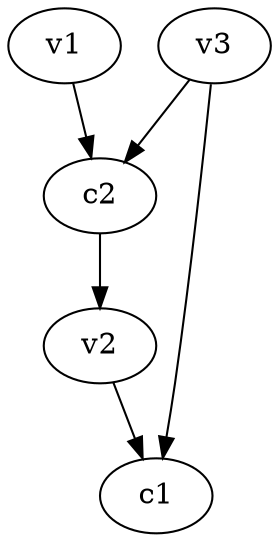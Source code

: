 strict digraph  {
c1;
c2;
v1;
v2;
v3;
c2 -> v2  [weight=1];
v1 -> c2  [weight=1];
v2 -> c1  [weight=1];
v3 -> c1  [weight=1];
v3 -> c2  [weight=1];
}

